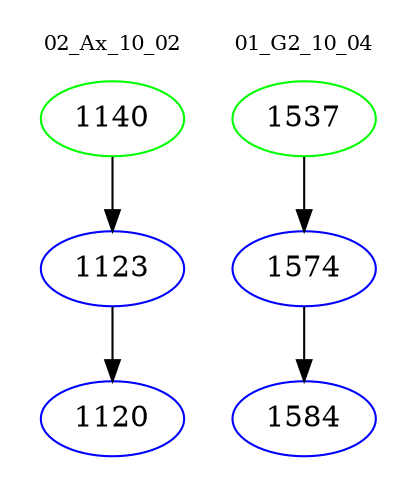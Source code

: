 digraph{
subgraph cluster_0 {
color = white
label = "02_Ax_10_02";
fontsize=10;
T0_1140 [label="1140", color="green"]
T0_1140 -> T0_1123 [color="black"]
T0_1123 [label="1123", color="blue"]
T0_1123 -> T0_1120 [color="black"]
T0_1120 [label="1120", color="blue"]
}
subgraph cluster_1 {
color = white
label = "01_G2_10_04";
fontsize=10;
T1_1537 [label="1537", color="green"]
T1_1537 -> T1_1574 [color="black"]
T1_1574 [label="1574", color="blue"]
T1_1574 -> T1_1584 [color="black"]
T1_1584 [label="1584", color="blue"]
}
}
